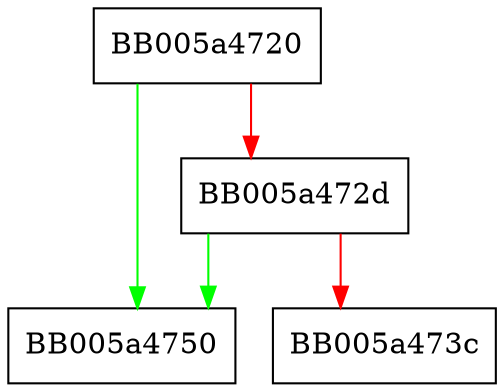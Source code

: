digraph ENGINE_get_pkey_asn1_meth {
  node [shape="box"];
  graph [splines=ortho];
  BB005a4720 -> BB005a4750 [color="green"];
  BB005a4720 -> BB005a472d [color="red"];
  BB005a472d -> BB005a4750 [color="green"];
  BB005a472d -> BB005a473c [color="red"];
}